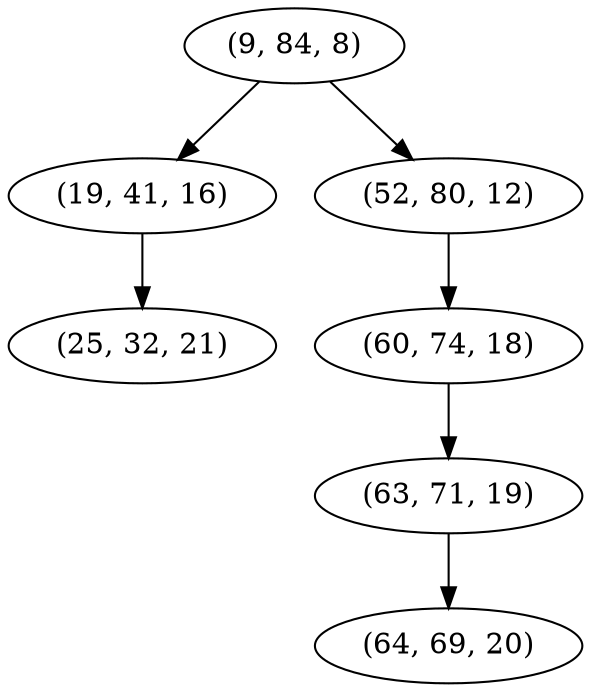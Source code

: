 digraph tree {
    "(9, 84, 8)";
    "(19, 41, 16)";
    "(25, 32, 21)";
    "(52, 80, 12)";
    "(60, 74, 18)";
    "(63, 71, 19)";
    "(64, 69, 20)";
    "(9, 84, 8)" -> "(19, 41, 16)";
    "(9, 84, 8)" -> "(52, 80, 12)";
    "(19, 41, 16)" -> "(25, 32, 21)";
    "(52, 80, 12)" -> "(60, 74, 18)";
    "(60, 74, 18)" -> "(63, 71, 19)";
    "(63, 71, 19)" -> "(64, 69, 20)";
}
